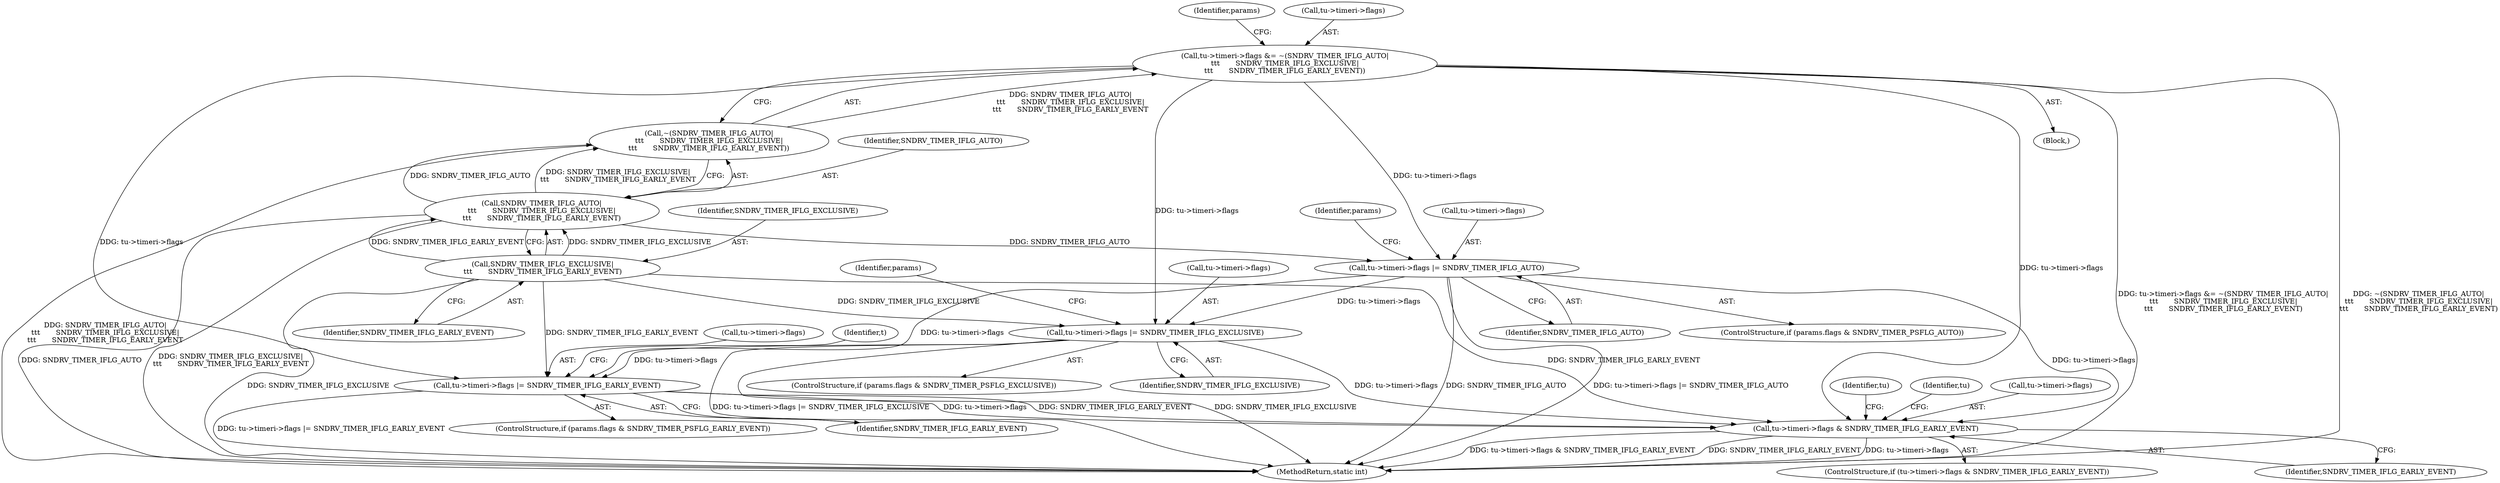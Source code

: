 digraph "0_linux_cec8f96e49d9be372fdb0c3836dcf31ec71e457e@pointer" {
"1000311" [label="(Call,tu->timeri->flags |= SNDRV_TIMER_IFLG_EARLY_EVENT)"];
"1000285" [label="(Call,tu->timeri->flags |= SNDRV_TIMER_IFLG_AUTO)"];
"1000267" [label="(Call,tu->timeri->flags &= ~(SNDRV_TIMER_IFLG_AUTO|\n\t\t\t       SNDRV_TIMER_IFLG_EXCLUSIVE|\n\t\t\t       SNDRV_TIMER_IFLG_EARLY_EVENT))"];
"1000273" [label="(Call,~(SNDRV_TIMER_IFLG_AUTO|\n\t\t\t       SNDRV_TIMER_IFLG_EXCLUSIVE|\n\t\t\t       SNDRV_TIMER_IFLG_EARLY_EVENT))"];
"1000274" [label="(Call,SNDRV_TIMER_IFLG_AUTO|\n\t\t\t       SNDRV_TIMER_IFLG_EXCLUSIVE|\n\t\t\t       SNDRV_TIMER_IFLG_EARLY_EVENT)"];
"1000276" [label="(Call,SNDRV_TIMER_IFLG_EXCLUSIVE|\n\t\t\t       SNDRV_TIMER_IFLG_EARLY_EVENT)"];
"1000298" [label="(Call,tu->timeri->flags |= SNDRV_TIMER_IFLG_EXCLUSIVE)"];
"1000421" [label="(Call,tu->timeri->flags & SNDRV_TIMER_IFLG_EARLY_EVENT)"];
"1000431" [label="(Identifier,tu)"];
"1000277" [label="(Identifier,SNDRV_TIMER_IFLG_EXCLUSIVE)"];
"1000276" [label="(Call,SNDRV_TIMER_IFLG_EXCLUSIVE|\n\t\t\t       SNDRV_TIMER_IFLG_EARLY_EVENT)"];
"1000282" [label="(Identifier,params)"];
"1000305" [label="(ControlStructure,if (params.flags & SNDRV_TIMER_PSFLG_EARLY_EVENT))"];
"1000317" [label="(Identifier,SNDRV_TIMER_IFLG_EARLY_EVENT)"];
"1000292" [label="(ControlStructure,if (params.flags & SNDRV_TIMER_PSFLG_EXCLUSIVE))"];
"1000274" [label="(Call,SNDRV_TIMER_IFLG_AUTO|\n\t\t\t       SNDRV_TIMER_IFLG_EXCLUSIVE|\n\t\t\t       SNDRV_TIMER_IFLG_EARLY_EVENT)"];
"1000291" [label="(Identifier,SNDRV_TIMER_IFLG_AUTO)"];
"1000103" [label="(Block,)"];
"1000268" [label="(Call,tu->timeri->flags)"];
"1000299" [label="(Call,tu->timeri->flags)"];
"1000298" [label="(Call,tu->timeri->flags |= SNDRV_TIMER_IFLG_EXCLUSIVE)"];
"1000308" [label="(Identifier,params)"];
"1000528" [label="(MethodReturn,static int)"];
"1000304" [label="(Identifier,SNDRV_TIMER_IFLG_EXCLUSIVE)"];
"1000286" [label="(Call,tu->timeri->flags)"];
"1000420" [label="(ControlStructure,if (tu->timeri->flags & SNDRV_TIMER_IFLG_EARLY_EVENT))"];
"1000273" [label="(Call,~(SNDRV_TIMER_IFLG_AUTO|\n\t\t\t       SNDRV_TIMER_IFLG_EXCLUSIVE|\n\t\t\t       SNDRV_TIMER_IFLG_EARLY_EVENT))"];
"1000312" [label="(Call,tu->timeri->flags)"];
"1000311" [label="(Call,tu->timeri->flags |= SNDRV_TIMER_IFLG_EARLY_EVENT)"];
"1000421" [label="(Call,tu->timeri->flags & SNDRV_TIMER_IFLG_EARLY_EVENT)"];
"1000321" [label="(Identifier,t)"];
"1000267" [label="(Call,tu->timeri->flags &= ~(SNDRV_TIMER_IFLG_AUTO|\n\t\t\t       SNDRV_TIMER_IFLG_EXCLUSIVE|\n\t\t\t       SNDRV_TIMER_IFLG_EARLY_EVENT))"];
"1000275" [label="(Identifier,SNDRV_TIMER_IFLG_AUTO)"];
"1000285" [label="(Call,tu->timeri->flags |= SNDRV_TIMER_IFLG_AUTO)"];
"1000500" [label="(Identifier,tu)"];
"1000427" [label="(Identifier,SNDRV_TIMER_IFLG_EARLY_EVENT)"];
"1000295" [label="(Identifier,params)"];
"1000278" [label="(Identifier,SNDRV_TIMER_IFLG_EARLY_EVENT)"];
"1000279" [label="(ControlStructure,if (params.flags & SNDRV_TIMER_PSFLG_AUTO))"];
"1000422" [label="(Call,tu->timeri->flags)"];
"1000311" -> "1000305"  [label="AST: "];
"1000311" -> "1000317"  [label="CFG: "];
"1000312" -> "1000311"  [label="AST: "];
"1000317" -> "1000311"  [label="AST: "];
"1000321" -> "1000311"  [label="CFG: "];
"1000311" -> "1000528"  [label="DDG: tu->timeri->flags |= SNDRV_TIMER_IFLG_EARLY_EVENT"];
"1000285" -> "1000311"  [label="DDG: tu->timeri->flags"];
"1000298" -> "1000311"  [label="DDG: tu->timeri->flags"];
"1000267" -> "1000311"  [label="DDG: tu->timeri->flags"];
"1000276" -> "1000311"  [label="DDG: SNDRV_TIMER_IFLG_EARLY_EVENT"];
"1000311" -> "1000421"  [label="DDG: tu->timeri->flags"];
"1000311" -> "1000421"  [label="DDG: SNDRV_TIMER_IFLG_EARLY_EVENT"];
"1000285" -> "1000279"  [label="AST: "];
"1000285" -> "1000291"  [label="CFG: "];
"1000286" -> "1000285"  [label="AST: "];
"1000291" -> "1000285"  [label="AST: "];
"1000295" -> "1000285"  [label="CFG: "];
"1000285" -> "1000528"  [label="DDG: SNDRV_TIMER_IFLG_AUTO"];
"1000285" -> "1000528"  [label="DDG: tu->timeri->flags |= SNDRV_TIMER_IFLG_AUTO"];
"1000267" -> "1000285"  [label="DDG: tu->timeri->flags"];
"1000274" -> "1000285"  [label="DDG: SNDRV_TIMER_IFLG_AUTO"];
"1000285" -> "1000298"  [label="DDG: tu->timeri->flags"];
"1000285" -> "1000421"  [label="DDG: tu->timeri->flags"];
"1000267" -> "1000103"  [label="AST: "];
"1000267" -> "1000273"  [label="CFG: "];
"1000268" -> "1000267"  [label="AST: "];
"1000273" -> "1000267"  [label="AST: "];
"1000282" -> "1000267"  [label="CFG: "];
"1000267" -> "1000528"  [label="DDG: tu->timeri->flags &= ~(SNDRV_TIMER_IFLG_AUTO|\n\t\t\t       SNDRV_TIMER_IFLG_EXCLUSIVE|\n\t\t\t       SNDRV_TIMER_IFLG_EARLY_EVENT)"];
"1000267" -> "1000528"  [label="DDG: ~(SNDRV_TIMER_IFLG_AUTO|\n\t\t\t       SNDRV_TIMER_IFLG_EXCLUSIVE|\n\t\t\t       SNDRV_TIMER_IFLG_EARLY_EVENT)"];
"1000273" -> "1000267"  [label="DDG: SNDRV_TIMER_IFLG_AUTO|\n\t\t\t       SNDRV_TIMER_IFLG_EXCLUSIVE|\n\t\t\t       SNDRV_TIMER_IFLG_EARLY_EVENT"];
"1000267" -> "1000298"  [label="DDG: tu->timeri->flags"];
"1000267" -> "1000421"  [label="DDG: tu->timeri->flags"];
"1000273" -> "1000274"  [label="CFG: "];
"1000274" -> "1000273"  [label="AST: "];
"1000273" -> "1000528"  [label="DDG: SNDRV_TIMER_IFLG_AUTO|\n\t\t\t       SNDRV_TIMER_IFLG_EXCLUSIVE|\n\t\t\t       SNDRV_TIMER_IFLG_EARLY_EVENT"];
"1000274" -> "1000273"  [label="DDG: SNDRV_TIMER_IFLG_AUTO"];
"1000274" -> "1000273"  [label="DDG: SNDRV_TIMER_IFLG_EXCLUSIVE|\n\t\t\t       SNDRV_TIMER_IFLG_EARLY_EVENT"];
"1000274" -> "1000276"  [label="CFG: "];
"1000275" -> "1000274"  [label="AST: "];
"1000276" -> "1000274"  [label="AST: "];
"1000274" -> "1000528"  [label="DDG: SNDRV_TIMER_IFLG_AUTO"];
"1000274" -> "1000528"  [label="DDG: SNDRV_TIMER_IFLG_EXCLUSIVE|\n\t\t\t       SNDRV_TIMER_IFLG_EARLY_EVENT"];
"1000276" -> "1000274"  [label="DDG: SNDRV_TIMER_IFLG_EXCLUSIVE"];
"1000276" -> "1000274"  [label="DDG: SNDRV_TIMER_IFLG_EARLY_EVENT"];
"1000276" -> "1000278"  [label="CFG: "];
"1000277" -> "1000276"  [label="AST: "];
"1000278" -> "1000276"  [label="AST: "];
"1000276" -> "1000528"  [label="DDG: SNDRV_TIMER_IFLG_EXCLUSIVE"];
"1000276" -> "1000298"  [label="DDG: SNDRV_TIMER_IFLG_EXCLUSIVE"];
"1000276" -> "1000421"  [label="DDG: SNDRV_TIMER_IFLG_EARLY_EVENT"];
"1000298" -> "1000292"  [label="AST: "];
"1000298" -> "1000304"  [label="CFG: "];
"1000299" -> "1000298"  [label="AST: "];
"1000304" -> "1000298"  [label="AST: "];
"1000308" -> "1000298"  [label="CFG: "];
"1000298" -> "1000528"  [label="DDG: tu->timeri->flags |= SNDRV_TIMER_IFLG_EXCLUSIVE"];
"1000298" -> "1000528"  [label="DDG: SNDRV_TIMER_IFLG_EXCLUSIVE"];
"1000298" -> "1000421"  [label="DDG: tu->timeri->flags"];
"1000421" -> "1000420"  [label="AST: "];
"1000421" -> "1000427"  [label="CFG: "];
"1000422" -> "1000421"  [label="AST: "];
"1000427" -> "1000421"  [label="AST: "];
"1000431" -> "1000421"  [label="CFG: "];
"1000500" -> "1000421"  [label="CFG: "];
"1000421" -> "1000528"  [label="DDG: SNDRV_TIMER_IFLG_EARLY_EVENT"];
"1000421" -> "1000528"  [label="DDG: tu->timeri->flags"];
"1000421" -> "1000528"  [label="DDG: tu->timeri->flags & SNDRV_TIMER_IFLG_EARLY_EVENT"];
}
